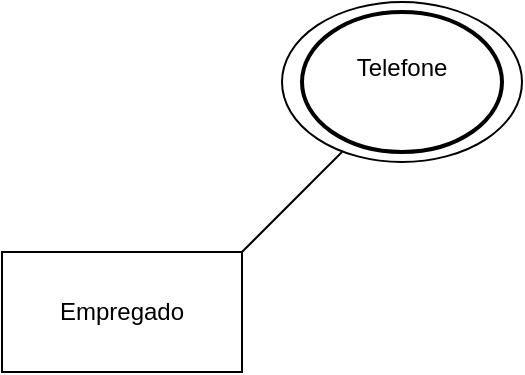 <mxfile version="26.1.0">
  <diagram name="Página-1" id="x_cLqDZPRy-HFs1ypB49">
    <mxGraphModel dx="1050" dy="557" grid="1" gridSize="10" guides="1" tooltips="1" connect="1" arrows="1" fold="1" page="1" pageScale="1" pageWidth="827" pageHeight="1169" math="0" shadow="0">
      <root>
        <mxCell id="0" />
        <mxCell id="1" parent="0" />
        <mxCell id="QS0QNpj9ULOT-vq2lX58-1" value="Empregado" style="rounded=0;whiteSpace=wrap;html=1;" vertex="1" parent="1">
          <mxGeometry x="350" y="260" width="120" height="60" as="geometry" />
        </mxCell>
        <mxCell id="QS0QNpj9ULOT-vq2lX58-2" value="" style="ellipse;whiteSpace=wrap;html=1;fillColor=none;strokeWidth=2;" vertex="1" parent="1">
          <mxGeometry x="500" y="140" width="100" height="70" as="geometry" />
        </mxCell>
        <mxCell id="QS0QNpj9ULOT-vq2lX58-3" value="Telefone&lt;div&gt;&lt;br&gt;&lt;/div&gt;" style="ellipse;whiteSpace=wrap;html=1;fillColor=none;" vertex="1" parent="1">
          <mxGeometry x="490" y="135" width="120" height="80" as="geometry" />
        </mxCell>
        <mxCell id="QS0QNpj9ULOT-vq2lX58-4" value="" style="endArrow=none;html=1;rounded=0;" edge="1" parent="1">
          <mxGeometry width="50" height="50" relative="1" as="geometry">
            <mxPoint x="470" y="260" as="sourcePoint" />
            <mxPoint x="520" y="210" as="targetPoint" />
          </mxGeometry>
        </mxCell>
      </root>
    </mxGraphModel>
  </diagram>
</mxfile>
